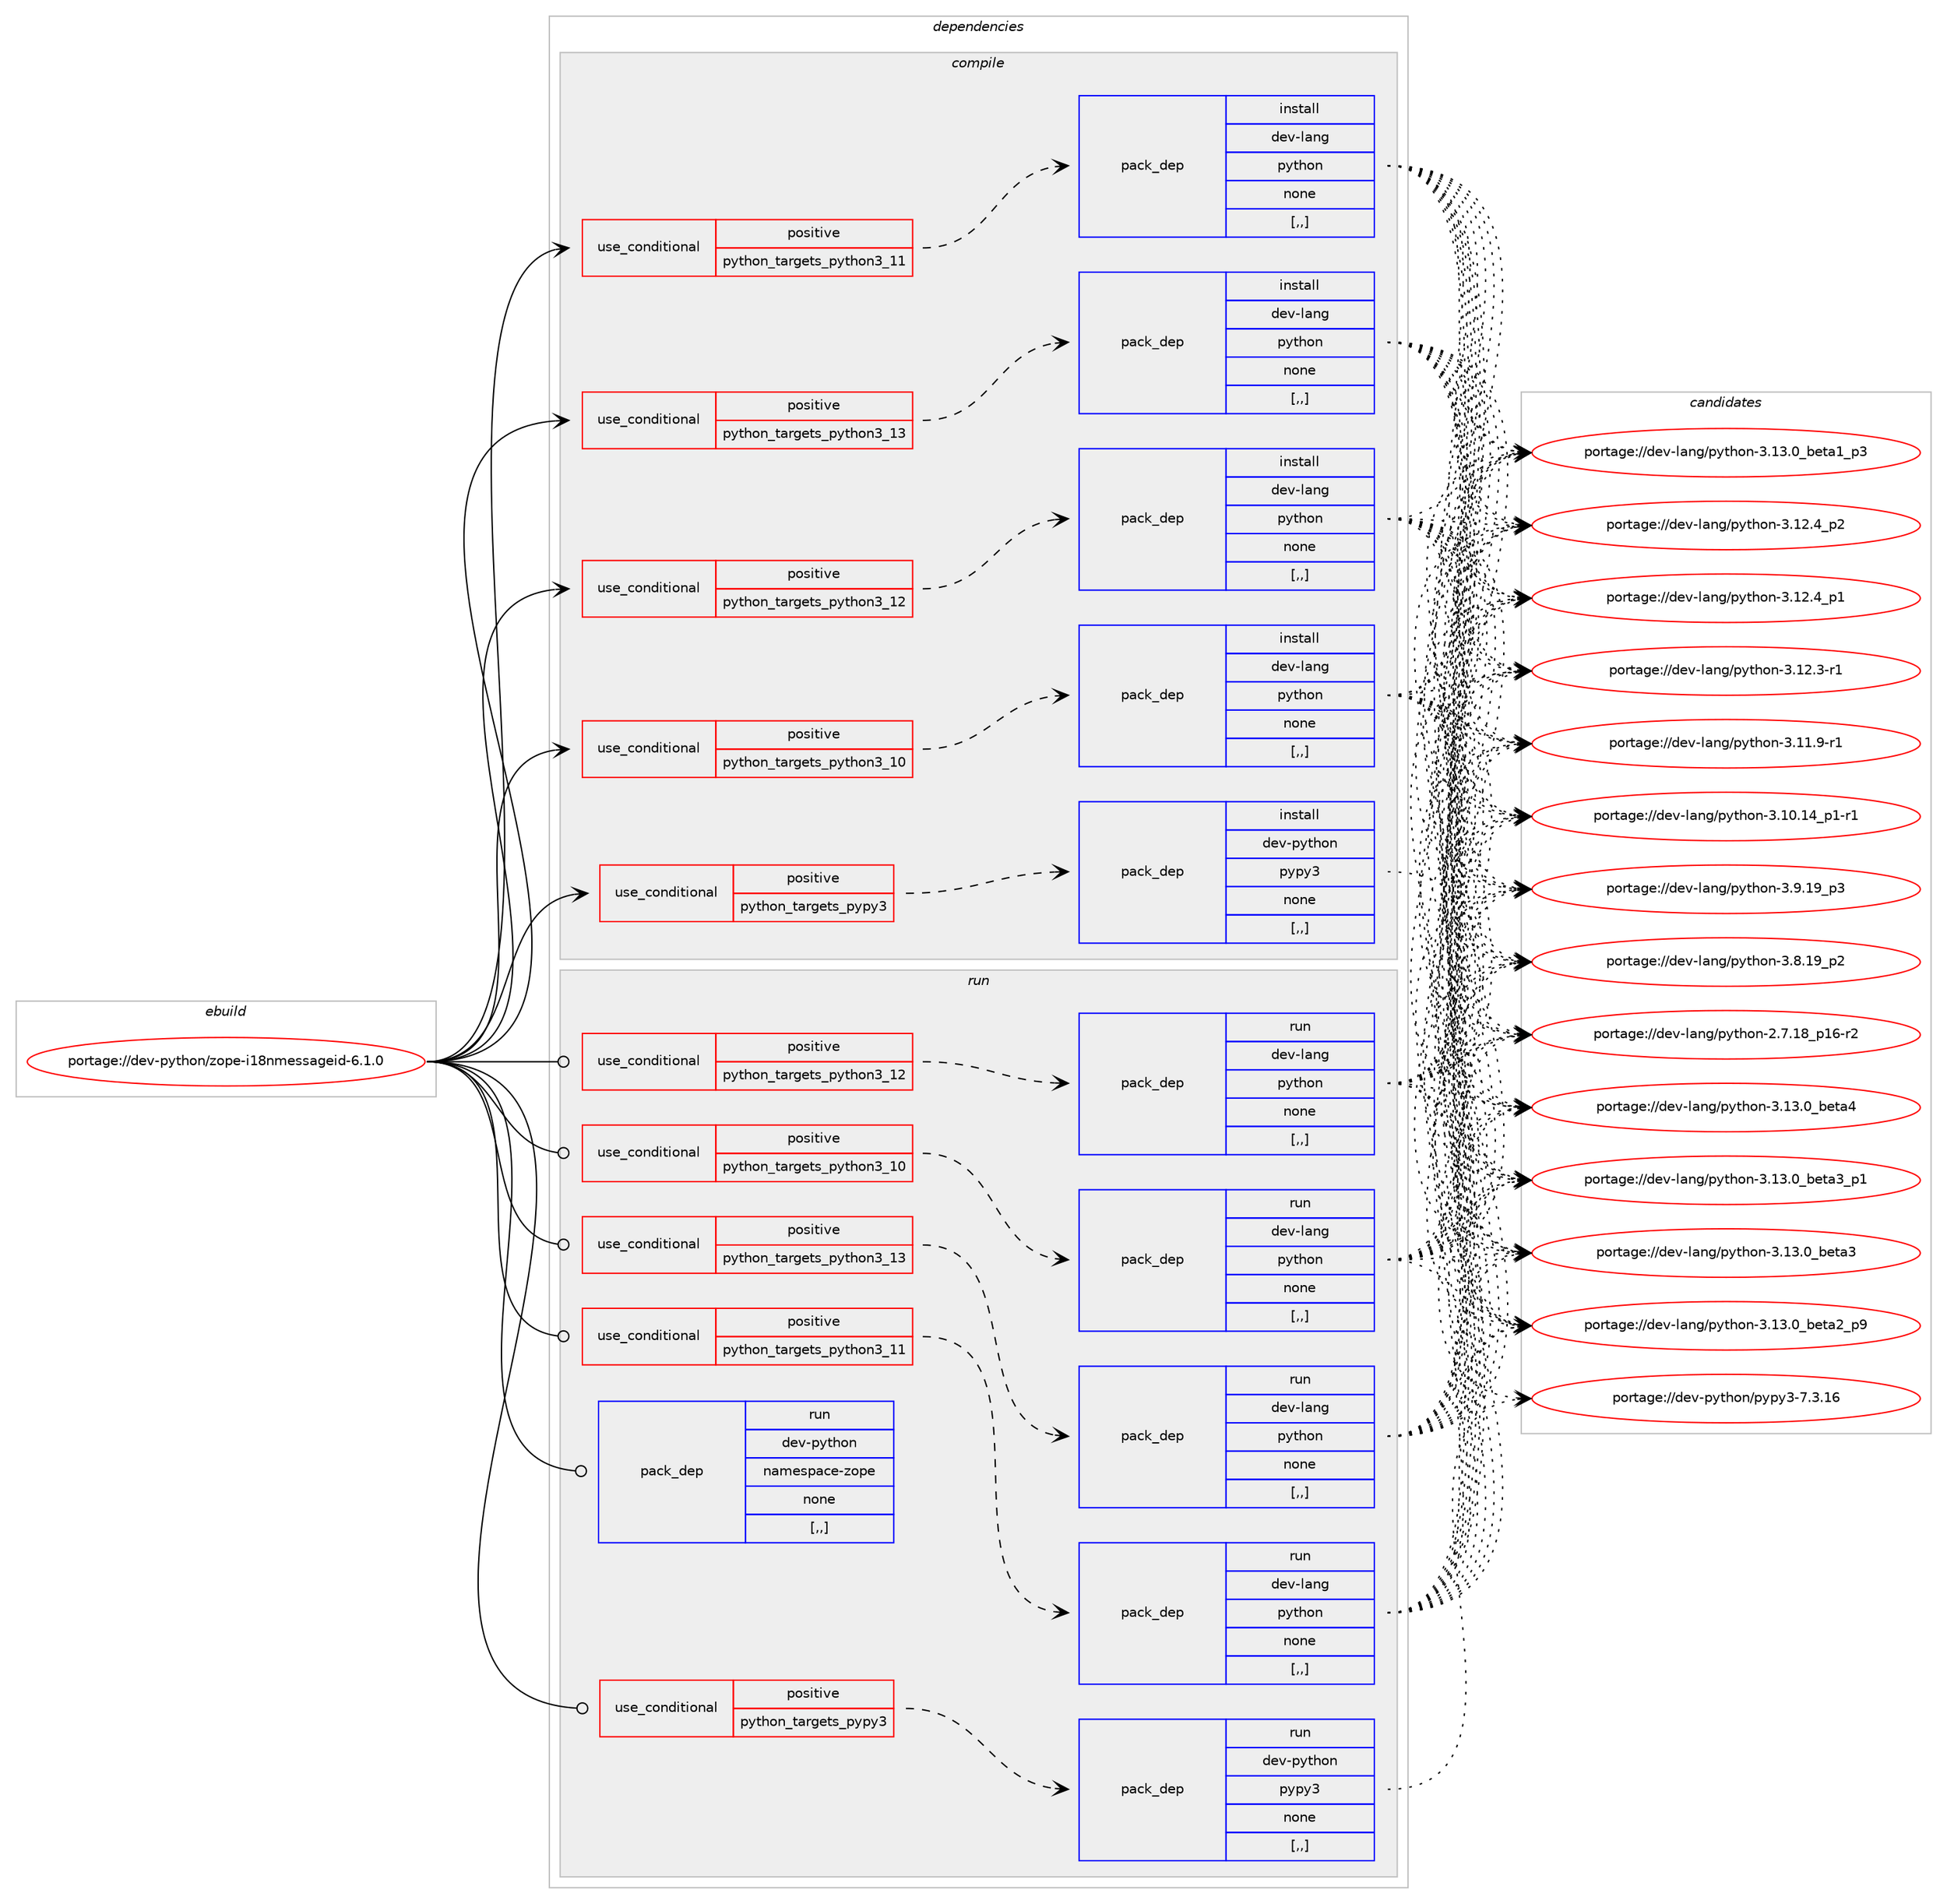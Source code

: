 digraph prolog {

# *************
# Graph options
# *************

newrank=true;
concentrate=true;
compound=true;
graph [rankdir=LR,fontname=Helvetica,fontsize=10,ranksep=1.5];#, ranksep=2.5, nodesep=0.2];
edge  [arrowhead=vee];
node  [fontname=Helvetica,fontsize=10];

# **********
# The ebuild
# **********

subgraph cluster_leftcol {
color=gray;
label=<<i>ebuild</i>>;
id [label="portage://dev-python/zope-i18nmessageid-6.1.0", color=red, width=4, href="../dev-python/zope-i18nmessageid-6.1.0.svg"];
}

# ****************
# The dependencies
# ****************

subgraph cluster_midcol {
color=gray;
label=<<i>dependencies</i>>;
subgraph cluster_compile {
fillcolor="#eeeeee";
style=filled;
label=<<i>compile</i>>;
subgraph cond41547 {
dependency168317 [label=<<TABLE BORDER="0" CELLBORDER="1" CELLSPACING="0" CELLPADDING="4"><TR><TD ROWSPAN="3" CELLPADDING="10">use_conditional</TD></TR><TR><TD>positive</TD></TR><TR><TD>python_targets_pypy3</TD></TR></TABLE>>, shape=none, color=red];
subgraph pack125496 {
dependency168318 [label=<<TABLE BORDER="0" CELLBORDER="1" CELLSPACING="0" CELLPADDING="4" WIDTH="220"><TR><TD ROWSPAN="6" CELLPADDING="30">pack_dep</TD></TR><TR><TD WIDTH="110">install</TD></TR><TR><TD>dev-python</TD></TR><TR><TD>pypy3</TD></TR><TR><TD>none</TD></TR><TR><TD>[,,]</TD></TR></TABLE>>, shape=none, color=blue];
}
dependency168317:e -> dependency168318:w [weight=20,style="dashed",arrowhead="vee"];
}
id:e -> dependency168317:w [weight=20,style="solid",arrowhead="vee"];
subgraph cond41548 {
dependency168319 [label=<<TABLE BORDER="0" CELLBORDER="1" CELLSPACING="0" CELLPADDING="4"><TR><TD ROWSPAN="3" CELLPADDING="10">use_conditional</TD></TR><TR><TD>positive</TD></TR><TR><TD>python_targets_python3_10</TD></TR></TABLE>>, shape=none, color=red];
subgraph pack125497 {
dependency168320 [label=<<TABLE BORDER="0" CELLBORDER="1" CELLSPACING="0" CELLPADDING="4" WIDTH="220"><TR><TD ROWSPAN="6" CELLPADDING="30">pack_dep</TD></TR><TR><TD WIDTH="110">install</TD></TR><TR><TD>dev-lang</TD></TR><TR><TD>python</TD></TR><TR><TD>none</TD></TR><TR><TD>[,,]</TD></TR></TABLE>>, shape=none, color=blue];
}
dependency168319:e -> dependency168320:w [weight=20,style="dashed",arrowhead="vee"];
}
id:e -> dependency168319:w [weight=20,style="solid",arrowhead="vee"];
subgraph cond41549 {
dependency168321 [label=<<TABLE BORDER="0" CELLBORDER="1" CELLSPACING="0" CELLPADDING="4"><TR><TD ROWSPAN="3" CELLPADDING="10">use_conditional</TD></TR><TR><TD>positive</TD></TR><TR><TD>python_targets_python3_11</TD></TR></TABLE>>, shape=none, color=red];
subgraph pack125498 {
dependency168322 [label=<<TABLE BORDER="0" CELLBORDER="1" CELLSPACING="0" CELLPADDING="4" WIDTH="220"><TR><TD ROWSPAN="6" CELLPADDING="30">pack_dep</TD></TR><TR><TD WIDTH="110">install</TD></TR><TR><TD>dev-lang</TD></TR><TR><TD>python</TD></TR><TR><TD>none</TD></TR><TR><TD>[,,]</TD></TR></TABLE>>, shape=none, color=blue];
}
dependency168321:e -> dependency168322:w [weight=20,style="dashed",arrowhead="vee"];
}
id:e -> dependency168321:w [weight=20,style="solid",arrowhead="vee"];
subgraph cond41550 {
dependency168323 [label=<<TABLE BORDER="0" CELLBORDER="1" CELLSPACING="0" CELLPADDING="4"><TR><TD ROWSPAN="3" CELLPADDING="10">use_conditional</TD></TR><TR><TD>positive</TD></TR><TR><TD>python_targets_python3_12</TD></TR></TABLE>>, shape=none, color=red];
subgraph pack125499 {
dependency168324 [label=<<TABLE BORDER="0" CELLBORDER="1" CELLSPACING="0" CELLPADDING="4" WIDTH="220"><TR><TD ROWSPAN="6" CELLPADDING="30">pack_dep</TD></TR><TR><TD WIDTH="110">install</TD></TR><TR><TD>dev-lang</TD></TR><TR><TD>python</TD></TR><TR><TD>none</TD></TR><TR><TD>[,,]</TD></TR></TABLE>>, shape=none, color=blue];
}
dependency168323:e -> dependency168324:w [weight=20,style="dashed",arrowhead="vee"];
}
id:e -> dependency168323:w [weight=20,style="solid",arrowhead="vee"];
subgraph cond41551 {
dependency168325 [label=<<TABLE BORDER="0" CELLBORDER="1" CELLSPACING="0" CELLPADDING="4"><TR><TD ROWSPAN="3" CELLPADDING="10">use_conditional</TD></TR><TR><TD>positive</TD></TR><TR><TD>python_targets_python3_13</TD></TR></TABLE>>, shape=none, color=red];
subgraph pack125500 {
dependency168326 [label=<<TABLE BORDER="0" CELLBORDER="1" CELLSPACING="0" CELLPADDING="4" WIDTH="220"><TR><TD ROWSPAN="6" CELLPADDING="30">pack_dep</TD></TR><TR><TD WIDTH="110">install</TD></TR><TR><TD>dev-lang</TD></TR><TR><TD>python</TD></TR><TR><TD>none</TD></TR><TR><TD>[,,]</TD></TR></TABLE>>, shape=none, color=blue];
}
dependency168325:e -> dependency168326:w [weight=20,style="dashed",arrowhead="vee"];
}
id:e -> dependency168325:w [weight=20,style="solid",arrowhead="vee"];
}
subgraph cluster_compileandrun {
fillcolor="#eeeeee";
style=filled;
label=<<i>compile and run</i>>;
}
subgraph cluster_run {
fillcolor="#eeeeee";
style=filled;
label=<<i>run</i>>;
subgraph cond41552 {
dependency168327 [label=<<TABLE BORDER="0" CELLBORDER="1" CELLSPACING="0" CELLPADDING="4"><TR><TD ROWSPAN="3" CELLPADDING="10">use_conditional</TD></TR><TR><TD>positive</TD></TR><TR><TD>python_targets_pypy3</TD></TR></TABLE>>, shape=none, color=red];
subgraph pack125501 {
dependency168328 [label=<<TABLE BORDER="0" CELLBORDER="1" CELLSPACING="0" CELLPADDING="4" WIDTH="220"><TR><TD ROWSPAN="6" CELLPADDING="30">pack_dep</TD></TR><TR><TD WIDTH="110">run</TD></TR><TR><TD>dev-python</TD></TR><TR><TD>pypy3</TD></TR><TR><TD>none</TD></TR><TR><TD>[,,]</TD></TR></TABLE>>, shape=none, color=blue];
}
dependency168327:e -> dependency168328:w [weight=20,style="dashed",arrowhead="vee"];
}
id:e -> dependency168327:w [weight=20,style="solid",arrowhead="odot"];
subgraph cond41553 {
dependency168329 [label=<<TABLE BORDER="0" CELLBORDER="1" CELLSPACING="0" CELLPADDING="4"><TR><TD ROWSPAN="3" CELLPADDING="10">use_conditional</TD></TR><TR><TD>positive</TD></TR><TR><TD>python_targets_python3_10</TD></TR></TABLE>>, shape=none, color=red];
subgraph pack125502 {
dependency168330 [label=<<TABLE BORDER="0" CELLBORDER="1" CELLSPACING="0" CELLPADDING="4" WIDTH="220"><TR><TD ROWSPAN="6" CELLPADDING="30">pack_dep</TD></TR><TR><TD WIDTH="110">run</TD></TR><TR><TD>dev-lang</TD></TR><TR><TD>python</TD></TR><TR><TD>none</TD></TR><TR><TD>[,,]</TD></TR></TABLE>>, shape=none, color=blue];
}
dependency168329:e -> dependency168330:w [weight=20,style="dashed",arrowhead="vee"];
}
id:e -> dependency168329:w [weight=20,style="solid",arrowhead="odot"];
subgraph cond41554 {
dependency168331 [label=<<TABLE BORDER="0" CELLBORDER="1" CELLSPACING="0" CELLPADDING="4"><TR><TD ROWSPAN="3" CELLPADDING="10">use_conditional</TD></TR><TR><TD>positive</TD></TR><TR><TD>python_targets_python3_11</TD></TR></TABLE>>, shape=none, color=red];
subgraph pack125503 {
dependency168332 [label=<<TABLE BORDER="0" CELLBORDER="1" CELLSPACING="0" CELLPADDING="4" WIDTH="220"><TR><TD ROWSPAN="6" CELLPADDING="30">pack_dep</TD></TR><TR><TD WIDTH="110">run</TD></TR><TR><TD>dev-lang</TD></TR><TR><TD>python</TD></TR><TR><TD>none</TD></TR><TR><TD>[,,]</TD></TR></TABLE>>, shape=none, color=blue];
}
dependency168331:e -> dependency168332:w [weight=20,style="dashed",arrowhead="vee"];
}
id:e -> dependency168331:w [weight=20,style="solid",arrowhead="odot"];
subgraph cond41555 {
dependency168333 [label=<<TABLE BORDER="0" CELLBORDER="1" CELLSPACING="0" CELLPADDING="4"><TR><TD ROWSPAN="3" CELLPADDING="10">use_conditional</TD></TR><TR><TD>positive</TD></TR><TR><TD>python_targets_python3_12</TD></TR></TABLE>>, shape=none, color=red];
subgraph pack125504 {
dependency168334 [label=<<TABLE BORDER="0" CELLBORDER="1" CELLSPACING="0" CELLPADDING="4" WIDTH="220"><TR><TD ROWSPAN="6" CELLPADDING="30">pack_dep</TD></TR><TR><TD WIDTH="110">run</TD></TR><TR><TD>dev-lang</TD></TR><TR><TD>python</TD></TR><TR><TD>none</TD></TR><TR><TD>[,,]</TD></TR></TABLE>>, shape=none, color=blue];
}
dependency168333:e -> dependency168334:w [weight=20,style="dashed",arrowhead="vee"];
}
id:e -> dependency168333:w [weight=20,style="solid",arrowhead="odot"];
subgraph cond41556 {
dependency168335 [label=<<TABLE BORDER="0" CELLBORDER="1" CELLSPACING="0" CELLPADDING="4"><TR><TD ROWSPAN="3" CELLPADDING="10">use_conditional</TD></TR><TR><TD>positive</TD></TR><TR><TD>python_targets_python3_13</TD></TR></TABLE>>, shape=none, color=red];
subgraph pack125505 {
dependency168336 [label=<<TABLE BORDER="0" CELLBORDER="1" CELLSPACING="0" CELLPADDING="4" WIDTH="220"><TR><TD ROWSPAN="6" CELLPADDING="30">pack_dep</TD></TR><TR><TD WIDTH="110">run</TD></TR><TR><TD>dev-lang</TD></TR><TR><TD>python</TD></TR><TR><TD>none</TD></TR><TR><TD>[,,]</TD></TR></TABLE>>, shape=none, color=blue];
}
dependency168335:e -> dependency168336:w [weight=20,style="dashed",arrowhead="vee"];
}
id:e -> dependency168335:w [weight=20,style="solid",arrowhead="odot"];
subgraph pack125506 {
dependency168337 [label=<<TABLE BORDER="0" CELLBORDER="1" CELLSPACING="0" CELLPADDING="4" WIDTH="220"><TR><TD ROWSPAN="6" CELLPADDING="30">pack_dep</TD></TR><TR><TD WIDTH="110">run</TD></TR><TR><TD>dev-python</TD></TR><TR><TD>namespace-zope</TD></TR><TR><TD>none</TD></TR><TR><TD>[,,]</TD></TR></TABLE>>, shape=none, color=blue];
}
id:e -> dependency168337:w [weight=20,style="solid",arrowhead="odot"];
}
}

# **************
# The candidates
# **************

subgraph cluster_choices {
rank=same;
color=gray;
label=<<i>candidates</i>>;

subgraph choice125496 {
color=black;
nodesep=1;
choice10010111845112121116104111110471121211121215145554651464954 [label="portage://dev-python/pypy3-7.3.16", color=red, width=4,href="../dev-python/pypy3-7.3.16.svg"];
dependency168318:e -> choice10010111845112121116104111110471121211121215145554651464954:w [style=dotted,weight="100"];
}
subgraph choice125497 {
color=black;
nodesep=1;
choice1001011184510897110103471121211161041111104551464951464895981011169752 [label="portage://dev-lang/python-3.13.0_beta4", color=red, width=4,href="../dev-lang/python-3.13.0_beta4.svg"];
choice10010111845108971101034711212111610411111045514649514648959810111697519511249 [label="portage://dev-lang/python-3.13.0_beta3_p1", color=red, width=4,href="../dev-lang/python-3.13.0_beta3_p1.svg"];
choice1001011184510897110103471121211161041111104551464951464895981011169751 [label="portage://dev-lang/python-3.13.0_beta3", color=red, width=4,href="../dev-lang/python-3.13.0_beta3.svg"];
choice10010111845108971101034711212111610411111045514649514648959810111697509511257 [label="portage://dev-lang/python-3.13.0_beta2_p9", color=red, width=4,href="../dev-lang/python-3.13.0_beta2_p9.svg"];
choice10010111845108971101034711212111610411111045514649514648959810111697499511251 [label="portage://dev-lang/python-3.13.0_beta1_p3", color=red, width=4,href="../dev-lang/python-3.13.0_beta1_p3.svg"];
choice100101118451089711010347112121116104111110455146495046529511250 [label="portage://dev-lang/python-3.12.4_p2", color=red, width=4,href="../dev-lang/python-3.12.4_p2.svg"];
choice100101118451089711010347112121116104111110455146495046529511249 [label="portage://dev-lang/python-3.12.4_p1", color=red, width=4,href="../dev-lang/python-3.12.4_p1.svg"];
choice100101118451089711010347112121116104111110455146495046514511449 [label="portage://dev-lang/python-3.12.3-r1", color=red, width=4,href="../dev-lang/python-3.12.3-r1.svg"];
choice100101118451089711010347112121116104111110455146494946574511449 [label="portage://dev-lang/python-3.11.9-r1", color=red, width=4,href="../dev-lang/python-3.11.9-r1.svg"];
choice100101118451089711010347112121116104111110455146494846495295112494511449 [label="portage://dev-lang/python-3.10.14_p1-r1", color=red, width=4,href="../dev-lang/python-3.10.14_p1-r1.svg"];
choice100101118451089711010347112121116104111110455146574649579511251 [label="portage://dev-lang/python-3.9.19_p3", color=red, width=4,href="../dev-lang/python-3.9.19_p3.svg"];
choice100101118451089711010347112121116104111110455146564649579511250 [label="portage://dev-lang/python-3.8.19_p2", color=red, width=4,href="../dev-lang/python-3.8.19_p2.svg"];
choice100101118451089711010347112121116104111110455046554649569511249544511450 [label="portage://dev-lang/python-2.7.18_p16-r2", color=red, width=4,href="../dev-lang/python-2.7.18_p16-r2.svg"];
dependency168320:e -> choice1001011184510897110103471121211161041111104551464951464895981011169752:w [style=dotted,weight="100"];
dependency168320:e -> choice10010111845108971101034711212111610411111045514649514648959810111697519511249:w [style=dotted,weight="100"];
dependency168320:e -> choice1001011184510897110103471121211161041111104551464951464895981011169751:w [style=dotted,weight="100"];
dependency168320:e -> choice10010111845108971101034711212111610411111045514649514648959810111697509511257:w [style=dotted,weight="100"];
dependency168320:e -> choice10010111845108971101034711212111610411111045514649514648959810111697499511251:w [style=dotted,weight="100"];
dependency168320:e -> choice100101118451089711010347112121116104111110455146495046529511250:w [style=dotted,weight="100"];
dependency168320:e -> choice100101118451089711010347112121116104111110455146495046529511249:w [style=dotted,weight="100"];
dependency168320:e -> choice100101118451089711010347112121116104111110455146495046514511449:w [style=dotted,weight="100"];
dependency168320:e -> choice100101118451089711010347112121116104111110455146494946574511449:w [style=dotted,weight="100"];
dependency168320:e -> choice100101118451089711010347112121116104111110455146494846495295112494511449:w [style=dotted,weight="100"];
dependency168320:e -> choice100101118451089711010347112121116104111110455146574649579511251:w [style=dotted,weight="100"];
dependency168320:e -> choice100101118451089711010347112121116104111110455146564649579511250:w [style=dotted,weight="100"];
dependency168320:e -> choice100101118451089711010347112121116104111110455046554649569511249544511450:w [style=dotted,weight="100"];
}
subgraph choice125498 {
color=black;
nodesep=1;
choice1001011184510897110103471121211161041111104551464951464895981011169752 [label="portage://dev-lang/python-3.13.0_beta4", color=red, width=4,href="../dev-lang/python-3.13.0_beta4.svg"];
choice10010111845108971101034711212111610411111045514649514648959810111697519511249 [label="portage://dev-lang/python-3.13.0_beta3_p1", color=red, width=4,href="../dev-lang/python-3.13.0_beta3_p1.svg"];
choice1001011184510897110103471121211161041111104551464951464895981011169751 [label="portage://dev-lang/python-3.13.0_beta3", color=red, width=4,href="../dev-lang/python-3.13.0_beta3.svg"];
choice10010111845108971101034711212111610411111045514649514648959810111697509511257 [label="portage://dev-lang/python-3.13.0_beta2_p9", color=red, width=4,href="../dev-lang/python-3.13.0_beta2_p9.svg"];
choice10010111845108971101034711212111610411111045514649514648959810111697499511251 [label="portage://dev-lang/python-3.13.0_beta1_p3", color=red, width=4,href="../dev-lang/python-3.13.0_beta1_p3.svg"];
choice100101118451089711010347112121116104111110455146495046529511250 [label="portage://dev-lang/python-3.12.4_p2", color=red, width=4,href="../dev-lang/python-3.12.4_p2.svg"];
choice100101118451089711010347112121116104111110455146495046529511249 [label="portage://dev-lang/python-3.12.4_p1", color=red, width=4,href="../dev-lang/python-3.12.4_p1.svg"];
choice100101118451089711010347112121116104111110455146495046514511449 [label="portage://dev-lang/python-3.12.3-r1", color=red, width=4,href="../dev-lang/python-3.12.3-r1.svg"];
choice100101118451089711010347112121116104111110455146494946574511449 [label="portage://dev-lang/python-3.11.9-r1", color=red, width=4,href="../dev-lang/python-3.11.9-r1.svg"];
choice100101118451089711010347112121116104111110455146494846495295112494511449 [label="portage://dev-lang/python-3.10.14_p1-r1", color=red, width=4,href="../dev-lang/python-3.10.14_p1-r1.svg"];
choice100101118451089711010347112121116104111110455146574649579511251 [label="portage://dev-lang/python-3.9.19_p3", color=red, width=4,href="../dev-lang/python-3.9.19_p3.svg"];
choice100101118451089711010347112121116104111110455146564649579511250 [label="portage://dev-lang/python-3.8.19_p2", color=red, width=4,href="../dev-lang/python-3.8.19_p2.svg"];
choice100101118451089711010347112121116104111110455046554649569511249544511450 [label="portage://dev-lang/python-2.7.18_p16-r2", color=red, width=4,href="../dev-lang/python-2.7.18_p16-r2.svg"];
dependency168322:e -> choice1001011184510897110103471121211161041111104551464951464895981011169752:w [style=dotted,weight="100"];
dependency168322:e -> choice10010111845108971101034711212111610411111045514649514648959810111697519511249:w [style=dotted,weight="100"];
dependency168322:e -> choice1001011184510897110103471121211161041111104551464951464895981011169751:w [style=dotted,weight="100"];
dependency168322:e -> choice10010111845108971101034711212111610411111045514649514648959810111697509511257:w [style=dotted,weight="100"];
dependency168322:e -> choice10010111845108971101034711212111610411111045514649514648959810111697499511251:w [style=dotted,weight="100"];
dependency168322:e -> choice100101118451089711010347112121116104111110455146495046529511250:w [style=dotted,weight="100"];
dependency168322:e -> choice100101118451089711010347112121116104111110455146495046529511249:w [style=dotted,weight="100"];
dependency168322:e -> choice100101118451089711010347112121116104111110455146495046514511449:w [style=dotted,weight="100"];
dependency168322:e -> choice100101118451089711010347112121116104111110455146494946574511449:w [style=dotted,weight="100"];
dependency168322:e -> choice100101118451089711010347112121116104111110455146494846495295112494511449:w [style=dotted,weight="100"];
dependency168322:e -> choice100101118451089711010347112121116104111110455146574649579511251:w [style=dotted,weight="100"];
dependency168322:e -> choice100101118451089711010347112121116104111110455146564649579511250:w [style=dotted,weight="100"];
dependency168322:e -> choice100101118451089711010347112121116104111110455046554649569511249544511450:w [style=dotted,weight="100"];
}
subgraph choice125499 {
color=black;
nodesep=1;
choice1001011184510897110103471121211161041111104551464951464895981011169752 [label="portage://dev-lang/python-3.13.0_beta4", color=red, width=4,href="../dev-lang/python-3.13.0_beta4.svg"];
choice10010111845108971101034711212111610411111045514649514648959810111697519511249 [label="portage://dev-lang/python-3.13.0_beta3_p1", color=red, width=4,href="../dev-lang/python-3.13.0_beta3_p1.svg"];
choice1001011184510897110103471121211161041111104551464951464895981011169751 [label="portage://dev-lang/python-3.13.0_beta3", color=red, width=4,href="../dev-lang/python-3.13.0_beta3.svg"];
choice10010111845108971101034711212111610411111045514649514648959810111697509511257 [label="portage://dev-lang/python-3.13.0_beta2_p9", color=red, width=4,href="../dev-lang/python-3.13.0_beta2_p9.svg"];
choice10010111845108971101034711212111610411111045514649514648959810111697499511251 [label="portage://dev-lang/python-3.13.0_beta1_p3", color=red, width=4,href="../dev-lang/python-3.13.0_beta1_p3.svg"];
choice100101118451089711010347112121116104111110455146495046529511250 [label="portage://dev-lang/python-3.12.4_p2", color=red, width=4,href="../dev-lang/python-3.12.4_p2.svg"];
choice100101118451089711010347112121116104111110455146495046529511249 [label="portage://dev-lang/python-3.12.4_p1", color=red, width=4,href="../dev-lang/python-3.12.4_p1.svg"];
choice100101118451089711010347112121116104111110455146495046514511449 [label="portage://dev-lang/python-3.12.3-r1", color=red, width=4,href="../dev-lang/python-3.12.3-r1.svg"];
choice100101118451089711010347112121116104111110455146494946574511449 [label="portage://dev-lang/python-3.11.9-r1", color=red, width=4,href="../dev-lang/python-3.11.9-r1.svg"];
choice100101118451089711010347112121116104111110455146494846495295112494511449 [label="portage://dev-lang/python-3.10.14_p1-r1", color=red, width=4,href="../dev-lang/python-3.10.14_p1-r1.svg"];
choice100101118451089711010347112121116104111110455146574649579511251 [label="portage://dev-lang/python-3.9.19_p3", color=red, width=4,href="../dev-lang/python-3.9.19_p3.svg"];
choice100101118451089711010347112121116104111110455146564649579511250 [label="portage://dev-lang/python-3.8.19_p2", color=red, width=4,href="../dev-lang/python-3.8.19_p2.svg"];
choice100101118451089711010347112121116104111110455046554649569511249544511450 [label="portage://dev-lang/python-2.7.18_p16-r2", color=red, width=4,href="../dev-lang/python-2.7.18_p16-r2.svg"];
dependency168324:e -> choice1001011184510897110103471121211161041111104551464951464895981011169752:w [style=dotted,weight="100"];
dependency168324:e -> choice10010111845108971101034711212111610411111045514649514648959810111697519511249:w [style=dotted,weight="100"];
dependency168324:e -> choice1001011184510897110103471121211161041111104551464951464895981011169751:w [style=dotted,weight="100"];
dependency168324:e -> choice10010111845108971101034711212111610411111045514649514648959810111697509511257:w [style=dotted,weight="100"];
dependency168324:e -> choice10010111845108971101034711212111610411111045514649514648959810111697499511251:w [style=dotted,weight="100"];
dependency168324:e -> choice100101118451089711010347112121116104111110455146495046529511250:w [style=dotted,weight="100"];
dependency168324:e -> choice100101118451089711010347112121116104111110455146495046529511249:w [style=dotted,weight="100"];
dependency168324:e -> choice100101118451089711010347112121116104111110455146495046514511449:w [style=dotted,weight="100"];
dependency168324:e -> choice100101118451089711010347112121116104111110455146494946574511449:w [style=dotted,weight="100"];
dependency168324:e -> choice100101118451089711010347112121116104111110455146494846495295112494511449:w [style=dotted,weight="100"];
dependency168324:e -> choice100101118451089711010347112121116104111110455146574649579511251:w [style=dotted,weight="100"];
dependency168324:e -> choice100101118451089711010347112121116104111110455146564649579511250:w [style=dotted,weight="100"];
dependency168324:e -> choice100101118451089711010347112121116104111110455046554649569511249544511450:w [style=dotted,weight="100"];
}
subgraph choice125500 {
color=black;
nodesep=1;
choice1001011184510897110103471121211161041111104551464951464895981011169752 [label="portage://dev-lang/python-3.13.0_beta4", color=red, width=4,href="../dev-lang/python-3.13.0_beta4.svg"];
choice10010111845108971101034711212111610411111045514649514648959810111697519511249 [label="portage://dev-lang/python-3.13.0_beta3_p1", color=red, width=4,href="../dev-lang/python-3.13.0_beta3_p1.svg"];
choice1001011184510897110103471121211161041111104551464951464895981011169751 [label="portage://dev-lang/python-3.13.0_beta3", color=red, width=4,href="../dev-lang/python-3.13.0_beta3.svg"];
choice10010111845108971101034711212111610411111045514649514648959810111697509511257 [label="portage://dev-lang/python-3.13.0_beta2_p9", color=red, width=4,href="../dev-lang/python-3.13.0_beta2_p9.svg"];
choice10010111845108971101034711212111610411111045514649514648959810111697499511251 [label="portage://dev-lang/python-3.13.0_beta1_p3", color=red, width=4,href="../dev-lang/python-3.13.0_beta1_p3.svg"];
choice100101118451089711010347112121116104111110455146495046529511250 [label="portage://dev-lang/python-3.12.4_p2", color=red, width=4,href="../dev-lang/python-3.12.4_p2.svg"];
choice100101118451089711010347112121116104111110455146495046529511249 [label="portage://dev-lang/python-3.12.4_p1", color=red, width=4,href="../dev-lang/python-3.12.4_p1.svg"];
choice100101118451089711010347112121116104111110455146495046514511449 [label="portage://dev-lang/python-3.12.3-r1", color=red, width=4,href="../dev-lang/python-3.12.3-r1.svg"];
choice100101118451089711010347112121116104111110455146494946574511449 [label="portage://dev-lang/python-3.11.9-r1", color=red, width=4,href="../dev-lang/python-3.11.9-r1.svg"];
choice100101118451089711010347112121116104111110455146494846495295112494511449 [label="portage://dev-lang/python-3.10.14_p1-r1", color=red, width=4,href="../dev-lang/python-3.10.14_p1-r1.svg"];
choice100101118451089711010347112121116104111110455146574649579511251 [label="portage://dev-lang/python-3.9.19_p3", color=red, width=4,href="../dev-lang/python-3.9.19_p3.svg"];
choice100101118451089711010347112121116104111110455146564649579511250 [label="portage://dev-lang/python-3.8.19_p2", color=red, width=4,href="../dev-lang/python-3.8.19_p2.svg"];
choice100101118451089711010347112121116104111110455046554649569511249544511450 [label="portage://dev-lang/python-2.7.18_p16-r2", color=red, width=4,href="../dev-lang/python-2.7.18_p16-r2.svg"];
dependency168326:e -> choice1001011184510897110103471121211161041111104551464951464895981011169752:w [style=dotted,weight="100"];
dependency168326:e -> choice10010111845108971101034711212111610411111045514649514648959810111697519511249:w [style=dotted,weight="100"];
dependency168326:e -> choice1001011184510897110103471121211161041111104551464951464895981011169751:w [style=dotted,weight="100"];
dependency168326:e -> choice10010111845108971101034711212111610411111045514649514648959810111697509511257:w [style=dotted,weight="100"];
dependency168326:e -> choice10010111845108971101034711212111610411111045514649514648959810111697499511251:w [style=dotted,weight="100"];
dependency168326:e -> choice100101118451089711010347112121116104111110455146495046529511250:w [style=dotted,weight="100"];
dependency168326:e -> choice100101118451089711010347112121116104111110455146495046529511249:w [style=dotted,weight="100"];
dependency168326:e -> choice100101118451089711010347112121116104111110455146495046514511449:w [style=dotted,weight="100"];
dependency168326:e -> choice100101118451089711010347112121116104111110455146494946574511449:w [style=dotted,weight="100"];
dependency168326:e -> choice100101118451089711010347112121116104111110455146494846495295112494511449:w [style=dotted,weight="100"];
dependency168326:e -> choice100101118451089711010347112121116104111110455146574649579511251:w [style=dotted,weight="100"];
dependency168326:e -> choice100101118451089711010347112121116104111110455146564649579511250:w [style=dotted,weight="100"];
dependency168326:e -> choice100101118451089711010347112121116104111110455046554649569511249544511450:w [style=dotted,weight="100"];
}
subgraph choice125501 {
color=black;
nodesep=1;
choice10010111845112121116104111110471121211121215145554651464954 [label="portage://dev-python/pypy3-7.3.16", color=red, width=4,href="../dev-python/pypy3-7.3.16.svg"];
dependency168328:e -> choice10010111845112121116104111110471121211121215145554651464954:w [style=dotted,weight="100"];
}
subgraph choice125502 {
color=black;
nodesep=1;
choice1001011184510897110103471121211161041111104551464951464895981011169752 [label="portage://dev-lang/python-3.13.0_beta4", color=red, width=4,href="../dev-lang/python-3.13.0_beta4.svg"];
choice10010111845108971101034711212111610411111045514649514648959810111697519511249 [label="portage://dev-lang/python-3.13.0_beta3_p1", color=red, width=4,href="../dev-lang/python-3.13.0_beta3_p1.svg"];
choice1001011184510897110103471121211161041111104551464951464895981011169751 [label="portage://dev-lang/python-3.13.0_beta3", color=red, width=4,href="../dev-lang/python-3.13.0_beta3.svg"];
choice10010111845108971101034711212111610411111045514649514648959810111697509511257 [label="portage://dev-lang/python-3.13.0_beta2_p9", color=red, width=4,href="../dev-lang/python-3.13.0_beta2_p9.svg"];
choice10010111845108971101034711212111610411111045514649514648959810111697499511251 [label="portage://dev-lang/python-3.13.0_beta1_p3", color=red, width=4,href="../dev-lang/python-3.13.0_beta1_p3.svg"];
choice100101118451089711010347112121116104111110455146495046529511250 [label="portage://dev-lang/python-3.12.4_p2", color=red, width=4,href="../dev-lang/python-3.12.4_p2.svg"];
choice100101118451089711010347112121116104111110455146495046529511249 [label="portage://dev-lang/python-3.12.4_p1", color=red, width=4,href="../dev-lang/python-3.12.4_p1.svg"];
choice100101118451089711010347112121116104111110455146495046514511449 [label="portage://dev-lang/python-3.12.3-r1", color=red, width=4,href="../dev-lang/python-3.12.3-r1.svg"];
choice100101118451089711010347112121116104111110455146494946574511449 [label="portage://dev-lang/python-3.11.9-r1", color=red, width=4,href="../dev-lang/python-3.11.9-r1.svg"];
choice100101118451089711010347112121116104111110455146494846495295112494511449 [label="portage://dev-lang/python-3.10.14_p1-r1", color=red, width=4,href="../dev-lang/python-3.10.14_p1-r1.svg"];
choice100101118451089711010347112121116104111110455146574649579511251 [label="portage://dev-lang/python-3.9.19_p3", color=red, width=4,href="../dev-lang/python-3.9.19_p3.svg"];
choice100101118451089711010347112121116104111110455146564649579511250 [label="portage://dev-lang/python-3.8.19_p2", color=red, width=4,href="../dev-lang/python-3.8.19_p2.svg"];
choice100101118451089711010347112121116104111110455046554649569511249544511450 [label="portage://dev-lang/python-2.7.18_p16-r2", color=red, width=4,href="../dev-lang/python-2.7.18_p16-r2.svg"];
dependency168330:e -> choice1001011184510897110103471121211161041111104551464951464895981011169752:w [style=dotted,weight="100"];
dependency168330:e -> choice10010111845108971101034711212111610411111045514649514648959810111697519511249:w [style=dotted,weight="100"];
dependency168330:e -> choice1001011184510897110103471121211161041111104551464951464895981011169751:w [style=dotted,weight="100"];
dependency168330:e -> choice10010111845108971101034711212111610411111045514649514648959810111697509511257:w [style=dotted,weight="100"];
dependency168330:e -> choice10010111845108971101034711212111610411111045514649514648959810111697499511251:w [style=dotted,weight="100"];
dependency168330:e -> choice100101118451089711010347112121116104111110455146495046529511250:w [style=dotted,weight="100"];
dependency168330:e -> choice100101118451089711010347112121116104111110455146495046529511249:w [style=dotted,weight="100"];
dependency168330:e -> choice100101118451089711010347112121116104111110455146495046514511449:w [style=dotted,weight="100"];
dependency168330:e -> choice100101118451089711010347112121116104111110455146494946574511449:w [style=dotted,weight="100"];
dependency168330:e -> choice100101118451089711010347112121116104111110455146494846495295112494511449:w [style=dotted,weight="100"];
dependency168330:e -> choice100101118451089711010347112121116104111110455146574649579511251:w [style=dotted,weight="100"];
dependency168330:e -> choice100101118451089711010347112121116104111110455146564649579511250:w [style=dotted,weight="100"];
dependency168330:e -> choice100101118451089711010347112121116104111110455046554649569511249544511450:w [style=dotted,weight="100"];
}
subgraph choice125503 {
color=black;
nodesep=1;
choice1001011184510897110103471121211161041111104551464951464895981011169752 [label="portage://dev-lang/python-3.13.0_beta4", color=red, width=4,href="../dev-lang/python-3.13.0_beta4.svg"];
choice10010111845108971101034711212111610411111045514649514648959810111697519511249 [label="portage://dev-lang/python-3.13.0_beta3_p1", color=red, width=4,href="../dev-lang/python-3.13.0_beta3_p1.svg"];
choice1001011184510897110103471121211161041111104551464951464895981011169751 [label="portage://dev-lang/python-3.13.0_beta3", color=red, width=4,href="../dev-lang/python-3.13.0_beta3.svg"];
choice10010111845108971101034711212111610411111045514649514648959810111697509511257 [label="portage://dev-lang/python-3.13.0_beta2_p9", color=red, width=4,href="../dev-lang/python-3.13.0_beta2_p9.svg"];
choice10010111845108971101034711212111610411111045514649514648959810111697499511251 [label="portage://dev-lang/python-3.13.0_beta1_p3", color=red, width=4,href="../dev-lang/python-3.13.0_beta1_p3.svg"];
choice100101118451089711010347112121116104111110455146495046529511250 [label="portage://dev-lang/python-3.12.4_p2", color=red, width=4,href="../dev-lang/python-3.12.4_p2.svg"];
choice100101118451089711010347112121116104111110455146495046529511249 [label="portage://dev-lang/python-3.12.4_p1", color=red, width=4,href="../dev-lang/python-3.12.4_p1.svg"];
choice100101118451089711010347112121116104111110455146495046514511449 [label="portage://dev-lang/python-3.12.3-r1", color=red, width=4,href="../dev-lang/python-3.12.3-r1.svg"];
choice100101118451089711010347112121116104111110455146494946574511449 [label="portage://dev-lang/python-3.11.9-r1", color=red, width=4,href="../dev-lang/python-3.11.9-r1.svg"];
choice100101118451089711010347112121116104111110455146494846495295112494511449 [label="portage://dev-lang/python-3.10.14_p1-r1", color=red, width=4,href="../dev-lang/python-3.10.14_p1-r1.svg"];
choice100101118451089711010347112121116104111110455146574649579511251 [label="portage://dev-lang/python-3.9.19_p3", color=red, width=4,href="../dev-lang/python-3.9.19_p3.svg"];
choice100101118451089711010347112121116104111110455146564649579511250 [label="portage://dev-lang/python-3.8.19_p2", color=red, width=4,href="../dev-lang/python-3.8.19_p2.svg"];
choice100101118451089711010347112121116104111110455046554649569511249544511450 [label="portage://dev-lang/python-2.7.18_p16-r2", color=red, width=4,href="../dev-lang/python-2.7.18_p16-r2.svg"];
dependency168332:e -> choice1001011184510897110103471121211161041111104551464951464895981011169752:w [style=dotted,weight="100"];
dependency168332:e -> choice10010111845108971101034711212111610411111045514649514648959810111697519511249:w [style=dotted,weight="100"];
dependency168332:e -> choice1001011184510897110103471121211161041111104551464951464895981011169751:w [style=dotted,weight="100"];
dependency168332:e -> choice10010111845108971101034711212111610411111045514649514648959810111697509511257:w [style=dotted,weight="100"];
dependency168332:e -> choice10010111845108971101034711212111610411111045514649514648959810111697499511251:w [style=dotted,weight="100"];
dependency168332:e -> choice100101118451089711010347112121116104111110455146495046529511250:w [style=dotted,weight="100"];
dependency168332:e -> choice100101118451089711010347112121116104111110455146495046529511249:w [style=dotted,weight="100"];
dependency168332:e -> choice100101118451089711010347112121116104111110455146495046514511449:w [style=dotted,weight="100"];
dependency168332:e -> choice100101118451089711010347112121116104111110455146494946574511449:w [style=dotted,weight="100"];
dependency168332:e -> choice100101118451089711010347112121116104111110455146494846495295112494511449:w [style=dotted,weight="100"];
dependency168332:e -> choice100101118451089711010347112121116104111110455146574649579511251:w [style=dotted,weight="100"];
dependency168332:e -> choice100101118451089711010347112121116104111110455146564649579511250:w [style=dotted,weight="100"];
dependency168332:e -> choice100101118451089711010347112121116104111110455046554649569511249544511450:w [style=dotted,weight="100"];
}
subgraph choice125504 {
color=black;
nodesep=1;
choice1001011184510897110103471121211161041111104551464951464895981011169752 [label="portage://dev-lang/python-3.13.0_beta4", color=red, width=4,href="../dev-lang/python-3.13.0_beta4.svg"];
choice10010111845108971101034711212111610411111045514649514648959810111697519511249 [label="portage://dev-lang/python-3.13.0_beta3_p1", color=red, width=4,href="../dev-lang/python-3.13.0_beta3_p1.svg"];
choice1001011184510897110103471121211161041111104551464951464895981011169751 [label="portage://dev-lang/python-3.13.0_beta3", color=red, width=4,href="../dev-lang/python-3.13.0_beta3.svg"];
choice10010111845108971101034711212111610411111045514649514648959810111697509511257 [label="portage://dev-lang/python-3.13.0_beta2_p9", color=red, width=4,href="../dev-lang/python-3.13.0_beta2_p9.svg"];
choice10010111845108971101034711212111610411111045514649514648959810111697499511251 [label="portage://dev-lang/python-3.13.0_beta1_p3", color=red, width=4,href="../dev-lang/python-3.13.0_beta1_p3.svg"];
choice100101118451089711010347112121116104111110455146495046529511250 [label="portage://dev-lang/python-3.12.4_p2", color=red, width=4,href="../dev-lang/python-3.12.4_p2.svg"];
choice100101118451089711010347112121116104111110455146495046529511249 [label="portage://dev-lang/python-3.12.4_p1", color=red, width=4,href="../dev-lang/python-3.12.4_p1.svg"];
choice100101118451089711010347112121116104111110455146495046514511449 [label="portage://dev-lang/python-3.12.3-r1", color=red, width=4,href="../dev-lang/python-3.12.3-r1.svg"];
choice100101118451089711010347112121116104111110455146494946574511449 [label="portage://dev-lang/python-3.11.9-r1", color=red, width=4,href="../dev-lang/python-3.11.9-r1.svg"];
choice100101118451089711010347112121116104111110455146494846495295112494511449 [label="portage://dev-lang/python-3.10.14_p1-r1", color=red, width=4,href="../dev-lang/python-3.10.14_p1-r1.svg"];
choice100101118451089711010347112121116104111110455146574649579511251 [label="portage://dev-lang/python-3.9.19_p3", color=red, width=4,href="../dev-lang/python-3.9.19_p3.svg"];
choice100101118451089711010347112121116104111110455146564649579511250 [label="portage://dev-lang/python-3.8.19_p2", color=red, width=4,href="../dev-lang/python-3.8.19_p2.svg"];
choice100101118451089711010347112121116104111110455046554649569511249544511450 [label="portage://dev-lang/python-2.7.18_p16-r2", color=red, width=4,href="../dev-lang/python-2.7.18_p16-r2.svg"];
dependency168334:e -> choice1001011184510897110103471121211161041111104551464951464895981011169752:w [style=dotted,weight="100"];
dependency168334:e -> choice10010111845108971101034711212111610411111045514649514648959810111697519511249:w [style=dotted,weight="100"];
dependency168334:e -> choice1001011184510897110103471121211161041111104551464951464895981011169751:w [style=dotted,weight="100"];
dependency168334:e -> choice10010111845108971101034711212111610411111045514649514648959810111697509511257:w [style=dotted,weight="100"];
dependency168334:e -> choice10010111845108971101034711212111610411111045514649514648959810111697499511251:w [style=dotted,weight="100"];
dependency168334:e -> choice100101118451089711010347112121116104111110455146495046529511250:w [style=dotted,weight="100"];
dependency168334:e -> choice100101118451089711010347112121116104111110455146495046529511249:w [style=dotted,weight="100"];
dependency168334:e -> choice100101118451089711010347112121116104111110455146495046514511449:w [style=dotted,weight="100"];
dependency168334:e -> choice100101118451089711010347112121116104111110455146494946574511449:w [style=dotted,weight="100"];
dependency168334:e -> choice100101118451089711010347112121116104111110455146494846495295112494511449:w [style=dotted,weight="100"];
dependency168334:e -> choice100101118451089711010347112121116104111110455146574649579511251:w [style=dotted,weight="100"];
dependency168334:e -> choice100101118451089711010347112121116104111110455146564649579511250:w [style=dotted,weight="100"];
dependency168334:e -> choice100101118451089711010347112121116104111110455046554649569511249544511450:w [style=dotted,weight="100"];
}
subgraph choice125505 {
color=black;
nodesep=1;
choice1001011184510897110103471121211161041111104551464951464895981011169752 [label="portage://dev-lang/python-3.13.0_beta4", color=red, width=4,href="../dev-lang/python-3.13.0_beta4.svg"];
choice10010111845108971101034711212111610411111045514649514648959810111697519511249 [label="portage://dev-lang/python-3.13.0_beta3_p1", color=red, width=4,href="../dev-lang/python-3.13.0_beta3_p1.svg"];
choice1001011184510897110103471121211161041111104551464951464895981011169751 [label="portage://dev-lang/python-3.13.0_beta3", color=red, width=4,href="../dev-lang/python-3.13.0_beta3.svg"];
choice10010111845108971101034711212111610411111045514649514648959810111697509511257 [label="portage://dev-lang/python-3.13.0_beta2_p9", color=red, width=4,href="../dev-lang/python-3.13.0_beta2_p9.svg"];
choice10010111845108971101034711212111610411111045514649514648959810111697499511251 [label="portage://dev-lang/python-3.13.0_beta1_p3", color=red, width=4,href="../dev-lang/python-3.13.0_beta1_p3.svg"];
choice100101118451089711010347112121116104111110455146495046529511250 [label="portage://dev-lang/python-3.12.4_p2", color=red, width=4,href="../dev-lang/python-3.12.4_p2.svg"];
choice100101118451089711010347112121116104111110455146495046529511249 [label="portage://dev-lang/python-3.12.4_p1", color=red, width=4,href="../dev-lang/python-3.12.4_p1.svg"];
choice100101118451089711010347112121116104111110455146495046514511449 [label="portage://dev-lang/python-3.12.3-r1", color=red, width=4,href="../dev-lang/python-3.12.3-r1.svg"];
choice100101118451089711010347112121116104111110455146494946574511449 [label="portage://dev-lang/python-3.11.9-r1", color=red, width=4,href="../dev-lang/python-3.11.9-r1.svg"];
choice100101118451089711010347112121116104111110455146494846495295112494511449 [label="portage://dev-lang/python-3.10.14_p1-r1", color=red, width=4,href="../dev-lang/python-3.10.14_p1-r1.svg"];
choice100101118451089711010347112121116104111110455146574649579511251 [label="portage://dev-lang/python-3.9.19_p3", color=red, width=4,href="../dev-lang/python-3.9.19_p3.svg"];
choice100101118451089711010347112121116104111110455146564649579511250 [label="portage://dev-lang/python-3.8.19_p2", color=red, width=4,href="../dev-lang/python-3.8.19_p2.svg"];
choice100101118451089711010347112121116104111110455046554649569511249544511450 [label="portage://dev-lang/python-2.7.18_p16-r2", color=red, width=4,href="../dev-lang/python-2.7.18_p16-r2.svg"];
dependency168336:e -> choice1001011184510897110103471121211161041111104551464951464895981011169752:w [style=dotted,weight="100"];
dependency168336:e -> choice10010111845108971101034711212111610411111045514649514648959810111697519511249:w [style=dotted,weight="100"];
dependency168336:e -> choice1001011184510897110103471121211161041111104551464951464895981011169751:w [style=dotted,weight="100"];
dependency168336:e -> choice10010111845108971101034711212111610411111045514649514648959810111697509511257:w [style=dotted,weight="100"];
dependency168336:e -> choice10010111845108971101034711212111610411111045514649514648959810111697499511251:w [style=dotted,weight="100"];
dependency168336:e -> choice100101118451089711010347112121116104111110455146495046529511250:w [style=dotted,weight="100"];
dependency168336:e -> choice100101118451089711010347112121116104111110455146495046529511249:w [style=dotted,weight="100"];
dependency168336:e -> choice100101118451089711010347112121116104111110455146495046514511449:w [style=dotted,weight="100"];
dependency168336:e -> choice100101118451089711010347112121116104111110455146494946574511449:w [style=dotted,weight="100"];
dependency168336:e -> choice100101118451089711010347112121116104111110455146494846495295112494511449:w [style=dotted,weight="100"];
dependency168336:e -> choice100101118451089711010347112121116104111110455146574649579511251:w [style=dotted,weight="100"];
dependency168336:e -> choice100101118451089711010347112121116104111110455146564649579511250:w [style=dotted,weight="100"];
dependency168336:e -> choice100101118451089711010347112121116104111110455046554649569511249544511450:w [style=dotted,weight="100"];
}
subgraph choice125506 {
color=black;
nodesep=1;
}
}

}
